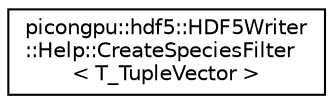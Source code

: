 digraph "Graphical Class Hierarchy"
{
 // LATEX_PDF_SIZE
  edge [fontname="Helvetica",fontsize="10",labelfontname="Helvetica",labelfontsize="10"];
  node [fontname="Helvetica",fontsize="10",shape=record];
  rankdir="LR";
  Node0 [label="picongpu::hdf5::HDF5Writer\l::Help::CreateSpeciesFilter\l\< T_TupleVector \>",height=0.2,width=0.4,color="black", fillcolor="white", style="filled",URL="$structpicongpu_1_1hdf5_1_1_h_d_f5_writer_1_1_help_1_1_create_species_filter.html",tooltip=" "];
}
